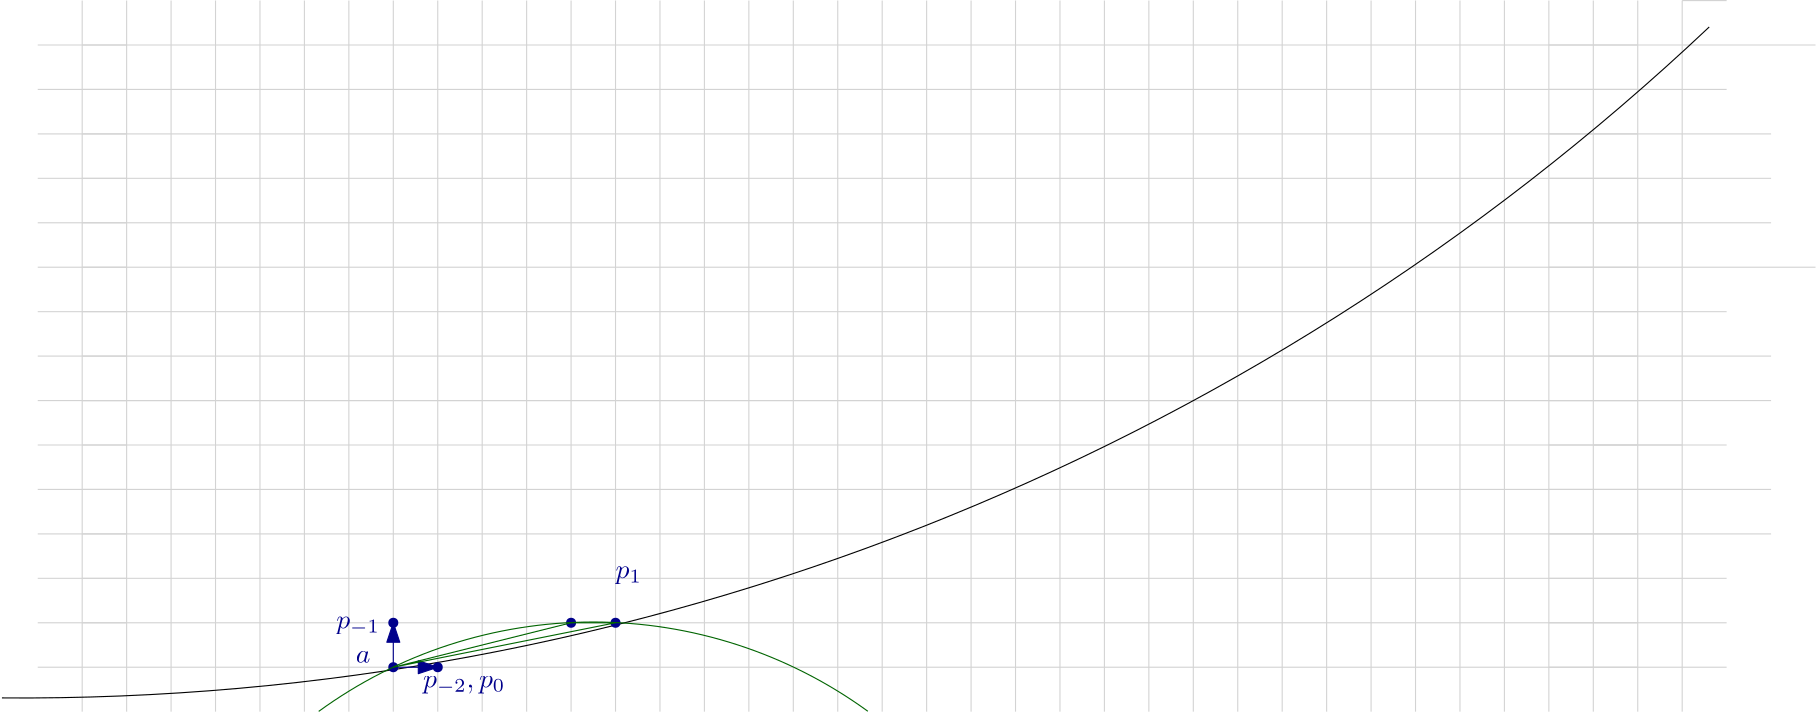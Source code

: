<?xml version="1.0"?>
<!DOCTYPE ipe SYSTEM "ipe.dtd">
<ipe version="70005" creator="Ipe 7.1.1">
<info created="D:20130604104208" modified="D:20130604142421"/>
<ipestyle name="basic">
<symbol name="arrow/arc(spx)">
<path stroke="sym-stroke" fill="sym-stroke" pen="sym-pen">
0 0 m
-1 0.333 l
-1 -0.333 l
h
</path>
</symbol>
<symbol name="arrow/farc(spx)">
<path stroke="sym-stroke" fill="white" pen="sym-pen">
0 0 m
-1 0.333 l
-1 -0.333 l
h
</path>
</symbol>
<symbol name="mark/circle(sx)" transformations="translations">
<path fill="sym-stroke">
0.6 0 0 0.6 0 0 e
0.4 0 0 0.4 0 0 e
</path>
</symbol>
<symbol name="mark/disk(sx)" transformations="translations">
<path fill="sym-stroke">
0.6 0 0 0.6 0 0 e
</path>
</symbol>
<symbol name="mark/fdisk(sfx)" transformations="translations">
<group>
<path fill="sym-fill">
0.5 0 0 0.5 0 0 e
</path>
<path fill="sym-stroke" fillrule="eofill">
0.6 0 0 0.6 0 0 e
0.4 0 0 0.4 0 0 e
</path>
</group>
</symbol>
<symbol name="mark/box(sx)" transformations="translations">
<path fill="sym-stroke" fillrule="eofill">
-0.6 -0.6 m
0.6 -0.6 l
0.6 0.6 l
-0.6 0.6 l
h
-0.4 -0.4 m
0.4 -0.4 l
0.4 0.4 l
-0.4 0.4 l
h
</path>
</symbol>
<symbol name="mark/square(sx)" transformations="translations">
<path fill="sym-stroke">
-0.6 -0.6 m
0.6 -0.6 l
0.6 0.6 l
-0.6 0.6 l
h
</path>
</symbol>
<symbol name="mark/fsquare(sfx)" transformations="translations">
<group>
<path fill="sym-fill">
-0.5 -0.5 m
0.5 -0.5 l
0.5 0.5 l
-0.5 0.5 l
h
</path>
<path fill="sym-stroke" fillrule="eofill">
-0.6 -0.6 m
0.6 -0.6 l
0.6 0.6 l
-0.6 0.6 l
h
-0.4 -0.4 m
0.4 -0.4 l
0.4 0.4 l
-0.4 0.4 l
h
</path>
</group>
</symbol>
<symbol name="mark/cross(sx)" transformations="translations">
<group>
<path fill="sym-stroke">
-0.43 -0.57 m
0.57 0.43 l
0.43 0.57 l
-0.57 -0.43 l
h
</path>
<path fill="sym-stroke">
-0.43 0.57 m
0.57 -0.43 l
0.43 -0.57 l
-0.57 0.43 l
h
</path>
</group>
</symbol>
<symbol name="arrow/fnormal(spx)">
<path stroke="sym-stroke" fill="white" pen="sym-pen">
0 0 m
-1 0.333 l
-1 -0.333 l
h
</path>
</symbol>
<symbol name="arrow/pointed(spx)">
<path stroke="sym-stroke" fill="sym-stroke" pen="sym-pen">
0 0 m
-1 0.333 l
-0.8 0 l
-1 -0.333 l
h
</path>
</symbol>
<symbol name="arrow/fpointed(spx)">
<path stroke="sym-stroke" fill="white" pen="sym-pen">
0 0 m
-1 0.333 l
-0.8 0 l
-1 -0.333 l
h
</path>
</symbol>
<symbol name="arrow/linear(spx)">
<path stroke="sym-stroke" pen="sym-pen">
-1 0.333 m
0 0 l
-1 -0.333 l
</path>
</symbol>
<symbol name="arrow/fdouble(spx)">
<path stroke="sym-stroke" fill="white" pen="sym-pen">
0 0 m
-1 0.333 l
-1 -0.333 l
h
-1 0 m
-2 0.333 l
-2 -0.333 l
h
</path>
</symbol>
<symbol name="arrow/double(spx)">
<path stroke="sym-stroke" fill="sym-stroke" pen="sym-pen">
0 0 m
-1 0.333 l
-1 -0.333 l
h
-1 0 m
-2 0.333 l
-2 -0.333 l
h
</path>
</symbol>
<pen name="heavier" value="0.8"/>
<pen name="fat" value="1.2"/>
<pen name="ultrafat" value="2"/>
<symbolsize name="large" value="5"/>
<symbolsize name="small" value="2"/>
<symbolsize name="tiny" value="1.1"/>
<arrowsize name="large" value="10"/>
<arrowsize name="small" value="5"/>
<arrowsize name="tiny" value="3"/>
<color name="red" value="1 0 0"/>
<color name="green" value="0 1 0"/>
<color name="blue" value="0 0 1"/>
<color name="yellow" value="1 1 0"/>
<color name="orange" value="1 0.647 0"/>
<color name="gold" value="1 0.843 0"/>
<color name="purple" value="0.627 0.125 0.941"/>
<color name="gray" value="0.745"/>
<color name="brown" value="0.647 0.165 0.165"/>
<color name="navy" value="0 0 0.502"/>
<color name="pink" value="1 0.753 0.796"/>
<color name="seagreen" value="0.18 0.545 0.341"/>
<color name="turquoise" value="0.251 0.878 0.816"/>
<color name="violet" value="0.933 0.51 0.933"/>
<color name="darkblue" value="0 0 0.545"/>
<color name="darkcyan" value="0 0.545 0.545"/>
<color name="darkgray" value="0.663"/>
<color name="darkgreen" value="0 0.392 0"/>
<color name="darkmagenta" value="0.545 0 0.545"/>
<color name="darkorange" value="1 0.549 0"/>
<color name="darkred" value="0.545 0 0"/>
<color name="lightblue" value="0.678 0.847 0.902"/>
<color name="lightcyan" value="0.878 1 1"/>
<color name="lightgray" value="0.827"/>
<color name="lightgreen" value="0.565 0.933 0.565"/>
<color name="lightyellow" value="1 1 0.878"/>
<dashstyle name="dashed" value="[4] 0"/>
<dashstyle name="dotted" value="[1 3] 0"/>
<dashstyle name="dash dotted" value="[4 2 1 2] 0"/>
<dashstyle name="dash dot dotted" value="[4 2 1 2 1 2] 0"/>
<textsize name="large" value="\large"/>
<textsize name="Large" value="\Large"/>
<textsize name="LARGE" value="\LARGE"/>
<textsize name="huge" value="\huge"/>
<textsize name="Huge" value="\Huge"/>
<textsize name="small" value="\small"/>
<textsize name="footnote" value="\footnotesize"/>
<textsize name="tiny" value="\tiny"/>
<textstyle name="center" begin="\begin{center}" end="\end{center}"/>
<textstyle name="itemize" begin="\begin{itemize}" end="\end{itemize}"/>
<textstyle name="item" begin="\begin{itemize}\item{}" end="\end{itemize}"/>
<gridsize name="4 pts" value="4"/>
<gridsize name="8 pts (~3 mm)" value="8"/>
<gridsize name="16 pts (~6 mm)" value="16"/>
<gridsize name="32 pts (~12 mm)" value="32"/>
<gridsize name="10 pts (~3.5 mm)" value="10"/>
<gridsize name="20 pts (~7 mm)" value="20"/>
<gridsize name="14 pts (~5 mm)" value="14"/>
<gridsize name="28 pts (~10 mm)" value="28"/>
<gridsize name="56 pts (~20 mm)" value="56"/>
<anglesize name="90 deg" value="90"/>
<anglesize name="60 deg" value="60"/>
<anglesize name="45 deg" value="45"/>
<anglesize name="30 deg" value="30"/>
<anglesize name="22.5 deg" value="22.5"/>
<tiling name="falling" angle="-60" step="4" width="1"/>
<tiling name="rising" angle="30" step="4" width="1"/>
</ipestyle>
<page>
<layer name="alpha"/>
<view layers="alpha" active="alpha"/>
<path layer="alpha" stroke="lightgray">
576 560 m
16 560 l
</path>
<path stroke="lightgray">
16 544 m
576 544 l
</path>
<path stroke="lightgray">
576 528 m
16 528 l
</path>
<path stroke="lightgray">
16 512 m
576 512 l
</path>
<path stroke="lightgray">
576 496 m
16 496 l
</path>
<path stroke="lightgray">
16 480 m
576 480 l
</path>
<path stroke="lightgray">
576 464 m
16 464 l
</path>
<path stroke="lightgray">
16 448 m
576 448 l
</path>
<path stroke="lightgray">
576 432 m
16 432 l
</path>
<path stroke="lightgray">
16 416 m
576 416 l
</path>
<path stroke="lightgray">
576 432 m
16 432 l
</path>
<path stroke="lightgray">
16 400 m
576 400 l
</path>
<path stroke="lightgray">
576 384 m
16 384 l
</path>
<path stroke="lightgray">
16 368 m
576 368 l
</path>
<path stroke="lightgray">
576 352 m
16 352 l
</path>
<path stroke="lightgray">
16 336 m
576 336 l
</path>
<path stroke="lightgray">
32 320 m
32 576 l
</path>
<path stroke="lightgray">
48 576 m
48 320 l
</path>
<path stroke="lightgray">
64 576 m
64 320 l
</path>
<path stroke="lightgray">
80 320 m
80 576 l
</path>
<path stroke="lightgray">
96 576 m
96 320 l
</path>
<path stroke="lightgray">
112 320 m
112 576 l
</path>
<path stroke="lightgray">
128 576 m
128 320 l
</path>
<path stroke="lightgray">
144 320 m
144 576 l
</path>
<path stroke="lightgray">
160 576 m
160 320 l
</path>
<path stroke="lightgray">
176 320 m
176 576 l
</path>
<path stroke="lightgray">
192 576 m
192 320 l
</path>
<path stroke="lightgray">
208 320 m
208 576 l
</path>
<path stroke="lightgray">
224 576 m
224 320 l
</path>
<path stroke="lightgray">
240 320 m
240 576 l
</path>
<path stroke="lightgray">
256 576 m
256 320 l
</path>
<path stroke="lightgray">
272 320 m
272 576 l
</path>
<path stroke="lightgray">
288 576 m
288 320 l
</path>
<path stroke="lightgray">
304 320 m
304 576 l
</path>
<path stroke="lightgray">
320 576 m
320 320 l
</path>
<path stroke="lightgray">
336 320 m
336 576 l
</path>
<path stroke="lightgray">
352 576 m
352 320 l
</path>
<path stroke="lightgray">
368 320 m
368 576 l
</path>
<path stroke="lightgray">
384 576 m
384 320 l
</path>
<path stroke="lightgray">
400 320 m
400 576 l
</path>
<path stroke="lightgray">
416 576 m
416 320 l
416 320 l
</path>
<path stroke="lightgray">
432 320 m
432 576 l
</path>
<path stroke="lightgray">
448 576 m
448 320 l
448 320 l
</path>
<path stroke="lightgray">
464 320 m
464 576 l
</path>
<path stroke="lightgray">
480 576 m
480 320 l
</path>
<path stroke="lightgray">
496 320 m
496 576 l
</path>
<path stroke="lightgray">
512 320 m
512 576 l
</path>
<path stroke="lightgray">
528 576 m
528 320 l
</path>
<path stroke="lightgray">
544 320 m
544 576 l
</path>
<path stroke="lightgray">
560 576 m
560 320 l
</path>
<path stroke="lightgray">
576 576 m
576 320 l
</path>
<path stroke="lightgray">
592 576 m
592 320 l
</path>
<path stroke="lightgray">
16 576 m
16 320 l
</path>
<path stroke="lightgray">
16 336 m
0 336 l
</path>
<path stroke="lightgray">
32 352 m
0 352 l
</path>
<path stroke="lightgray">
0 368 m
32 368 l
</path>
<path stroke="lightgray">
32 384 m
0 384 l
</path>
<path stroke="lightgray">
0 400 m
32 400 l
</path>
<path stroke="lightgray">
32 416 m
0 416 l
</path>
<path stroke="lightgray">
0 432 m
32 432 l
</path>
<path stroke="lightgray">
32 448 m
0 448 l
</path>
<path stroke="lightgray">
32 464 m
0 464 l
</path>
<path stroke="lightgray">
0 480 m
32 480 l
</path>
<path stroke="lightgray">
32 496 m
0 496 l
</path>
<path stroke="lightgray">
0 512 m
32 512 l
</path>
<path stroke="lightgray">
32 528 m
0 528 l
</path>
<path stroke="lightgray">
0 544 m
32 544 l
</path>
<path stroke="lightgray">
32 560 m
0 560 l
</path>
<path stroke="lightgray">
544 560 m
592 560 l
</path>
<path stroke="lightgray">
544 544 m
592 544 l
</path>
<path stroke="lightgray">
544 528 m
592 528 l
</path>
<path stroke="lightgray">
544 512 m
592 512 l
</path>
<path stroke="lightgray">
544 496 m
592 496 l
</path>
<path stroke="lightgray">
544 480 m
592 480 l
</path>
<path stroke="lightgray">
560 464 m
608 464 l
</path>
<path stroke="lightgray">
544 448 m
592 448 l
</path>
<path stroke="lightgray">
544 432 m
592 432 l
</path>
<path stroke="lightgray">
544 416 m
592 416 l
</path>
<path stroke="lightgray">
544 400 m
592 400 l
</path>
<path stroke="lightgray">
544 384 m
624 384 l
</path>
<path stroke="lightgray">
544 368 m
608 368 l
</path>
<path stroke="lightgray">
544 352 m
608 352 l
</path>
<path stroke="lightgray">
544 336 m
608 336 l
</path>
<path stroke="lightgray">
576 400 m
624 400 l
624 400 l
</path>
<path stroke="lightgray">
560 416 m
608 416 l
</path>
<path stroke="lightgray">
576 432 m
624 432 l
</path>
<path stroke="lightgray">
592 448 m
624 448 l
</path>
<path stroke="lightgray">
592 480 m
640 480 l
</path>
<path stroke="lightgray">
576 496 m
624 496 l
</path>
<path stroke="lightgray">
592 512 m
624 512 l
</path>
<path stroke="lightgray">
592 528 m
624 528 l
</path>
<path stroke="lightgray">
592 544 m
608 544 l
</path>
<path stroke="lightgray">
592 560 m
640 560 l
</path>
<path stroke="lightgray">
592 576 m
608 576 l
</path>
<path stroke="black">
-12.8883 324.954 m
885.148 0 0 885.148 -5.96419 1210.07 601.727 566.492 a
</path>
<use name="mark/disk(sx)" pos="128 336" size="normal" stroke="darkblue"/>
<path stroke="darkblue" arrow="normal/normal">
128 336 m
144 336 l
</path>
<path stroke="darkblue" arrow="normal/normal">
128 336 m
128 352 l
</path>
<use name="mark/disk(sx)" pos="128 352" size="normal" stroke="darkblue"/>
<text transformations="translations" pos="114.438 337.574" stroke="darkblue" type="label" width="5.266" height="4.289" depth="0" valign="baseline">$a$</text>
<text transformations="translations" pos="138.677 328.686" stroke="darkblue" type="label" width="29.618" height="4.294" depth="2.32" valign="baseline">$p_{-2}, p_{0}$</text>
<text matrix="1 0 0 1 -8.3492 -12.3891" transformations="translations" pos="115.784 362.352" stroke="darkblue" type="label" width="15.708" height="4.294" depth="2.32" valign="baseline">$p_{-1}$</text>
<use name="mark/disk(sx)" pos="144 336" size="normal" stroke="darkblue"/>
<use name="mark/disk(sx)" pos="208 352" size="normal" stroke="darkblue"/>
<text transformations="translations" pos="208 368" stroke="darkblue" type="label" width="9.482" height="4.297" depth="1.93" valign="baseline">$p_{1}$</text>
<use name="mark/disk(sx)" pos="192 352" size="normal" stroke="darkblue"/>
<path stroke="darkgreen">
128 336 m
192 352 l
208 352 l
128 336 l
</path>
<path stroke="darkgreen">
298.836 320.144 m
168.011 0 0 168.011 200.021 184.264 101.141 320.096 a
</path>
</page>
</ipe>
